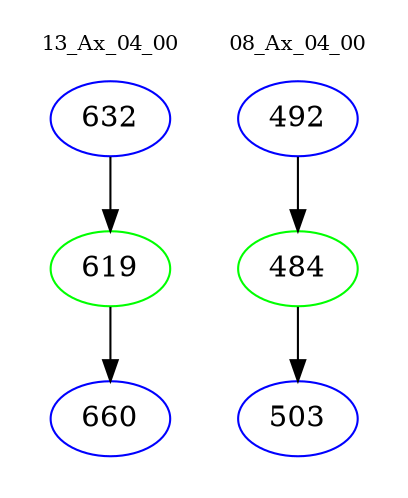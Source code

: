 digraph{
subgraph cluster_0 {
color = white
label = "13_Ax_04_00";
fontsize=10;
T0_632 [label="632", color="blue"]
T0_632 -> T0_619 [color="black"]
T0_619 [label="619", color="green"]
T0_619 -> T0_660 [color="black"]
T0_660 [label="660", color="blue"]
}
subgraph cluster_1 {
color = white
label = "08_Ax_04_00";
fontsize=10;
T1_492 [label="492", color="blue"]
T1_492 -> T1_484 [color="black"]
T1_484 [label="484", color="green"]
T1_484 -> T1_503 [color="black"]
T1_503 [label="503", color="blue"]
}
}

